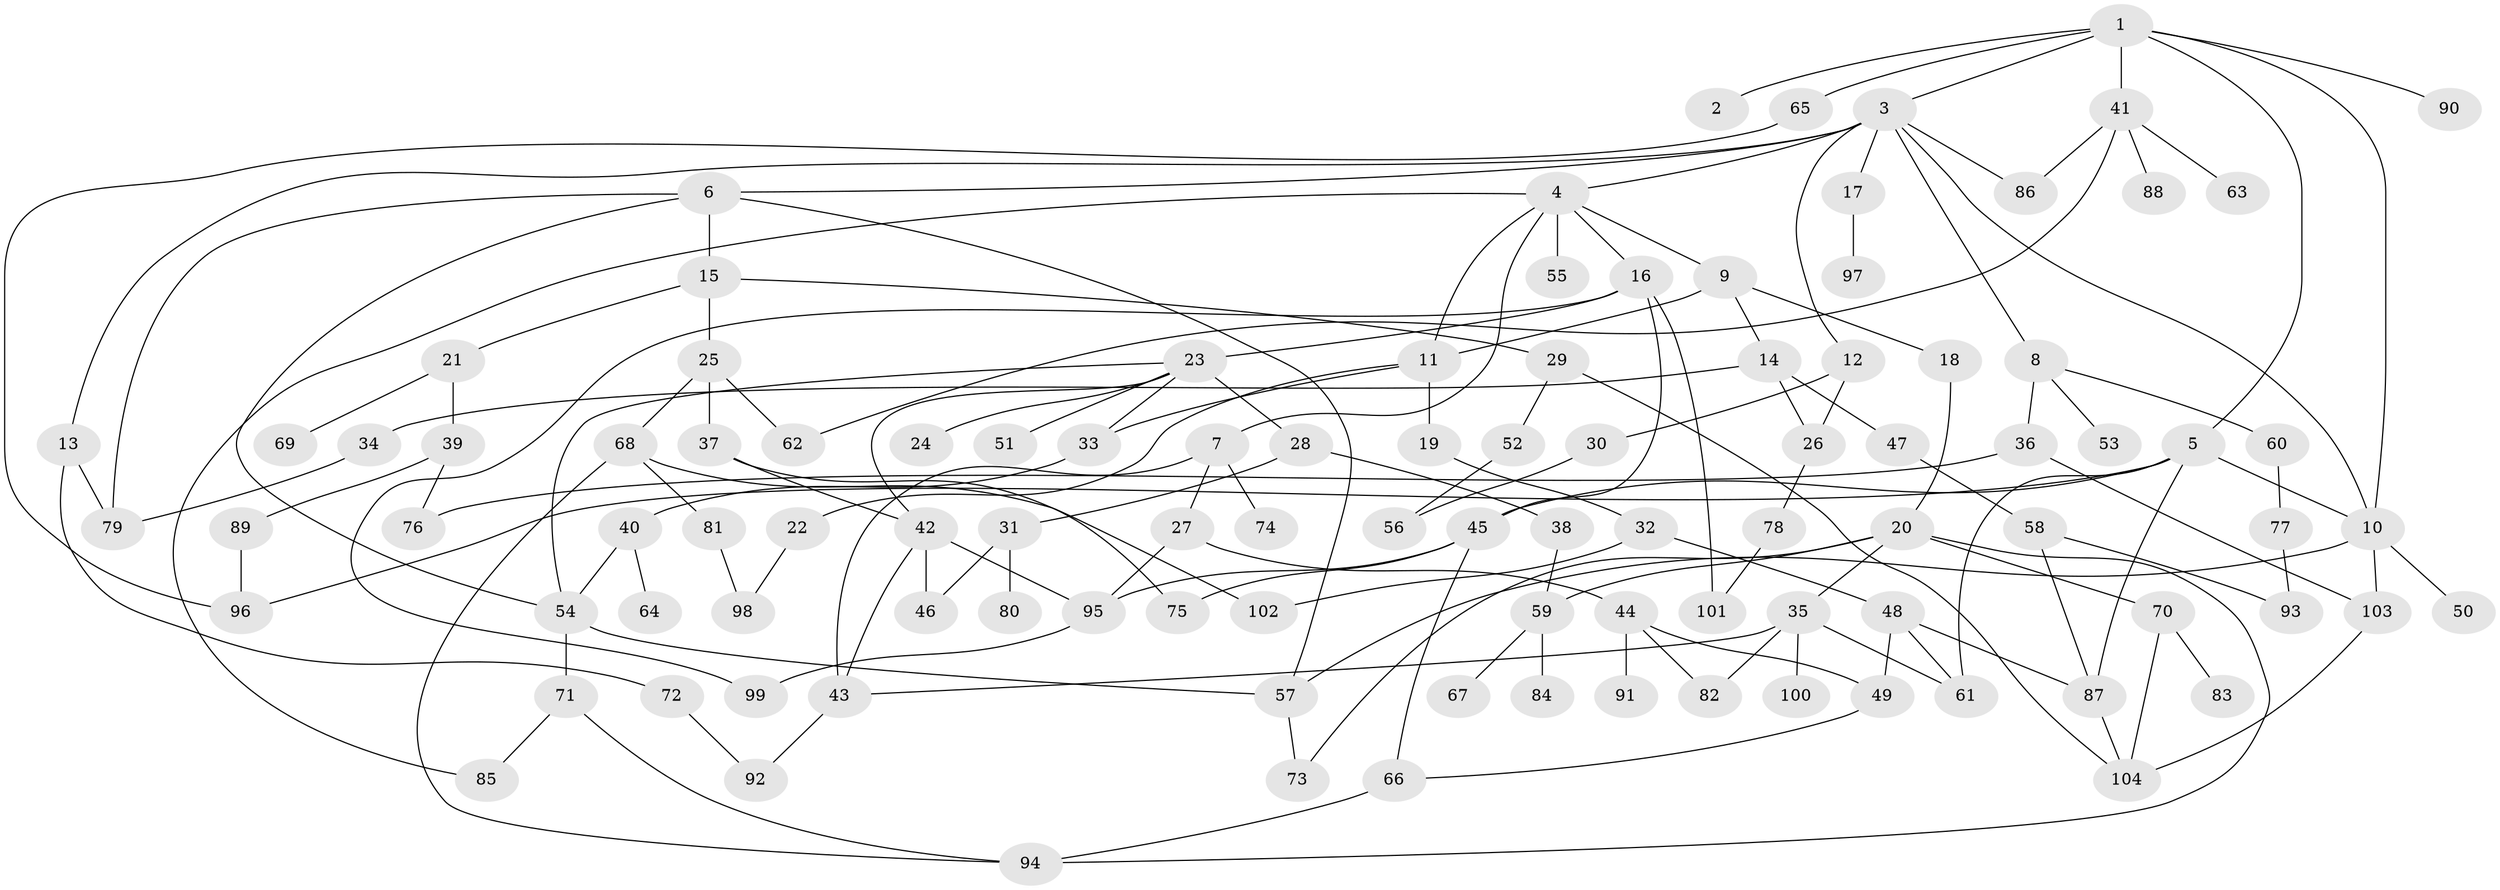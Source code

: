 // Generated by graph-tools (version 1.1) at 2025/43/03/09/25 04:43:00]
// undirected, 104 vertices, 151 edges
graph export_dot {
graph [start="1"]
  node [color=gray90,style=filled];
  1;
  2;
  3;
  4;
  5;
  6;
  7;
  8;
  9;
  10;
  11;
  12;
  13;
  14;
  15;
  16;
  17;
  18;
  19;
  20;
  21;
  22;
  23;
  24;
  25;
  26;
  27;
  28;
  29;
  30;
  31;
  32;
  33;
  34;
  35;
  36;
  37;
  38;
  39;
  40;
  41;
  42;
  43;
  44;
  45;
  46;
  47;
  48;
  49;
  50;
  51;
  52;
  53;
  54;
  55;
  56;
  57;
  58;
  59;
  60;
  61;
  62;
  63;
  64;
  65;
  66;
  67;
  68;
  69;
  70;
  71;
  72;
  73;
  74;
  75;
  76;
  77;
  78;
  79;
  80;
  81;
  82;
  83;
  84;
  85;
  86;
  87;
  88;
  89;
  90;
  91;
  92;
  93;
  94;
  95;
  96;
  97;
  98;
  99;
  100;
  101;
  102;
  103;
  104;
  1 -- 2;
  1 -- 3;
  1 -- 5;
  1 -- 41;
  1 -- 65;
  1 -- 90;
  1 -- 10;
  3 -- 4;
  3 -- 6;
  3 -- 8;
  3 -- 10;
  3 -- 12;
  3 -- 13;
  3 -- 17;
  3 -- 86;
  4 -- 7;
  4 -- 9;
  4 -- 11;
  4 -- 16;
  4 -- 55;
  4 -- 85;
  5 -- 87;
  5 -- 61;
  5 -- 45;
  5 -- 96;
  5 -- 10;
  6 -- 15;
  6 -- 54;
  6 -- 57;
  6 -- 79;
  7 -- 27;
  7 -- 74;
  7 -- 43;
  8 -- 36;
  8 -- 53;
  8 -- 60;
  9 -- 14;
  9 -- 18;
  9 -- 11;
  10 -- 50;
  10 -- 103;
  10 -- 57;
  11 -- 19;
  11 -- 22;
  11 -- 33;
  12 -- 30;
  12 -- 26;
  13 -- 72;
  13 -- 79;
  14 -- 26;
  14 -- 34;
  14 -- 47;
  15 -- 21;
  15 -- 25;
  15 -- 29;
  16 -- 23;
  16 -- 45;
  16 -- 101;
  16 -- 99;
  17 -- 97;
  18 -- 20;
  19 -- 32;
  20 -- 35;
  20 -- 70;
  20 -- 73;
  20 -- 94;
  20 -- 59;
  21 -- 39;
  21 -- 69;
  22 -- 98;
  23 -- 24;
  23 -- 28;
  23 -- 33;
  23 -- 42;
  23 -- 51;
  23 -- 54;
  25 -- 37;
  25 -- 68;
  25 -- 62;
  26 -- 78;
  27 -- 44;
  27 -- 95;
  28 -- 31;
  28 -- 38;
  29 -- 52;
  29 -- 104;
  30 -- 56;
  31 -- 80;
  31 -- 46;
  32 -- 48;
  32 -- 102;
  33 -- 40;
  34 -- 79;
  35 -- 43;
  35 -- 100;
  35 -- 61;
  35 -- 82;
  36 -- 76;
  36 -- 103;
  37 -- 42;
  37 -- 75;
  38 -- 59;
  39 -- 89;
  39 -- 76;
  40 -- 64;
  40 -- 54;
  41 -- 62;
  41 -- 63;
  41 -- 88;
  41 -- 86;
  42 -- 46;
  42 -- 95;
  42 -- 43;
  43 -- 92;
  44 -- 49;
  44 -- 82;
  44 -- 91;
  45 -- 75;
  45 -- 66;
  45 -- 95;
  47 -- 58;
  48 -- 61;
  48 -- 87;
  48 -- 49;
  49 -- 66;
  52 -- 56;
  54 -- 71;
  54 -- 57;
  57 -- 73;
  58 -- 93;
  58 -- 87;
  59 -- 67;
  59 -- 84;
  60 -- 77;
  65 -- 96;
  66 -- 94;
  68 -- 81;
  68 -- 102;
  68 -- 94;
  70 -- 83;
  70 -- 104;
  71 -- 94;
  71 -- 85;
  72 -- 92;
  77 -- 93;
  78 -- 101;
  81 -- 98;
  87 -- 104;
  89 -- 96;
  95 -- 99;
  103 -- 104;
}
